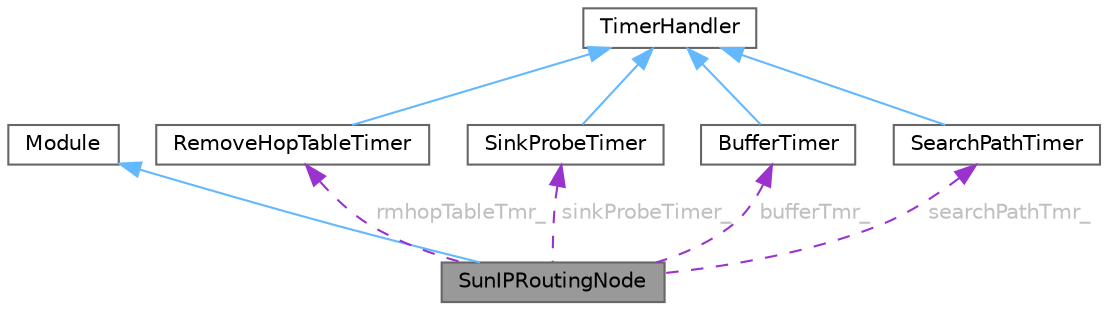 digraph "SunIPRoutingNode"
{
 // LATEX_PDF_SIZE
  bgcolor="transparent";
  edge [fontname=Helvetica,fontsize=10,labelfontname=Helvetica,labelfontsize=10];
  node [fontname=Helvetica,fontsize=10,shape=box,height=0.2,width=0.4];
  Node1 [id="Node000001",label="SunIPRoutingNode",height=0.2,width=0.4,color="gray40", fillcolor="grey60", style="filled", fontcolor="black",tooltip="SunIPRoutingNode class is used to represent the routing layer of a node."];
  Node2 -> Node1 [id="edge1_Node000001_Node000002",dir="back",color="steelblue1",style="solid",tooltip=" "];
  Node2 [id="Node000002",label="Module",height=0.2,width=0.4,color="gray40", fillcolor="white", style="filled",tooltip=" "];
  Node3 -> Node1 [id="edge2_Node000001_Node000003",dir="back",color="darkorchid3",style="dashed",tooltip=" ",label=" rmhopTableTmr_",fontcolor="grey" ];
  Node3 [id="Node000003",label="RemoveHopTableTimer",height=0.2,width=0.4,color="gray40", fillcolor="white", style="filled",URL="$classRemoveHopTableTimer.html",tooltip="RemoveHopTableTimer class is used to handle the validity time of hop tables."];
  Node4 -> Node3 [id="edge3_Node000003_Node000004",dir="back",color="steelblue1",style="solid",tooltip=" "];
  Node4 [id="Node000004",label="TimerHandler",height=0.2,width=0.4,color="gray40", fillcolor="white", style="filled",tooltip=" "];
  Node5 -> Node1 [id="edge4_Node000001_Node000005",dir="back",color="darkorchid3",style="dashed",tooltip=" ",label=" sinkProbeTimer_",fontcolor="grey" ];
  Node5 [id="Node000005",label="SinkProbeTimer",height=0.2,width=0.4,color="gray40", fillcolor="white", style="filled",URL="$classSinkProbeTimer.html",tooltip="SinkProbeTimer class is used to handle the validity time of a probe message."];
  Node4 -> Node5 [id="edge5_Node000005_Node000004",dir="back",color="steelblue1",style="solid",tooltip=" "];
  Node6 -> Node1 [id="edge6_Node000001_Node000006",dir="back",color="darkorchid3",style="dashed",tooltip=" ",label=" bufferTmr_",fontcolor="grey" ];
  Node6 [id="Node000006",label="BufferTimer",height=0.2,width=0.4,color="gray40", fillcolor="white", style="filled",URL="$classBufferTimer.html",tooltip="‍**"];
  Node4 -> Node6 [id="edge7_Node000006_Node000004",dir="back",color="steelblue1",style="solid",tooltip=" "];
  Node7 -> Node1 [id="edge8_Node000001_Node000007",dir="back",color="darkorchid3",style="dashed",tooltip=" ",label=" searchPathTmr_",fontcolor="grey" ];
  Node7 [id="Node000007",label="SearchPathTimer",height=0.2,width=0.4,color="gray40", fillcolor="white", style="filled",URL="$classSearchPathTimer.html",tooltip="SearchPathTimer class is used to handle the timer of Search Path requests."];
  Node4 -> Node7 [id="edge9_Node000007_Node000004",dir="back",color="steelblue1",style="solid",tooltip=" "];
}
